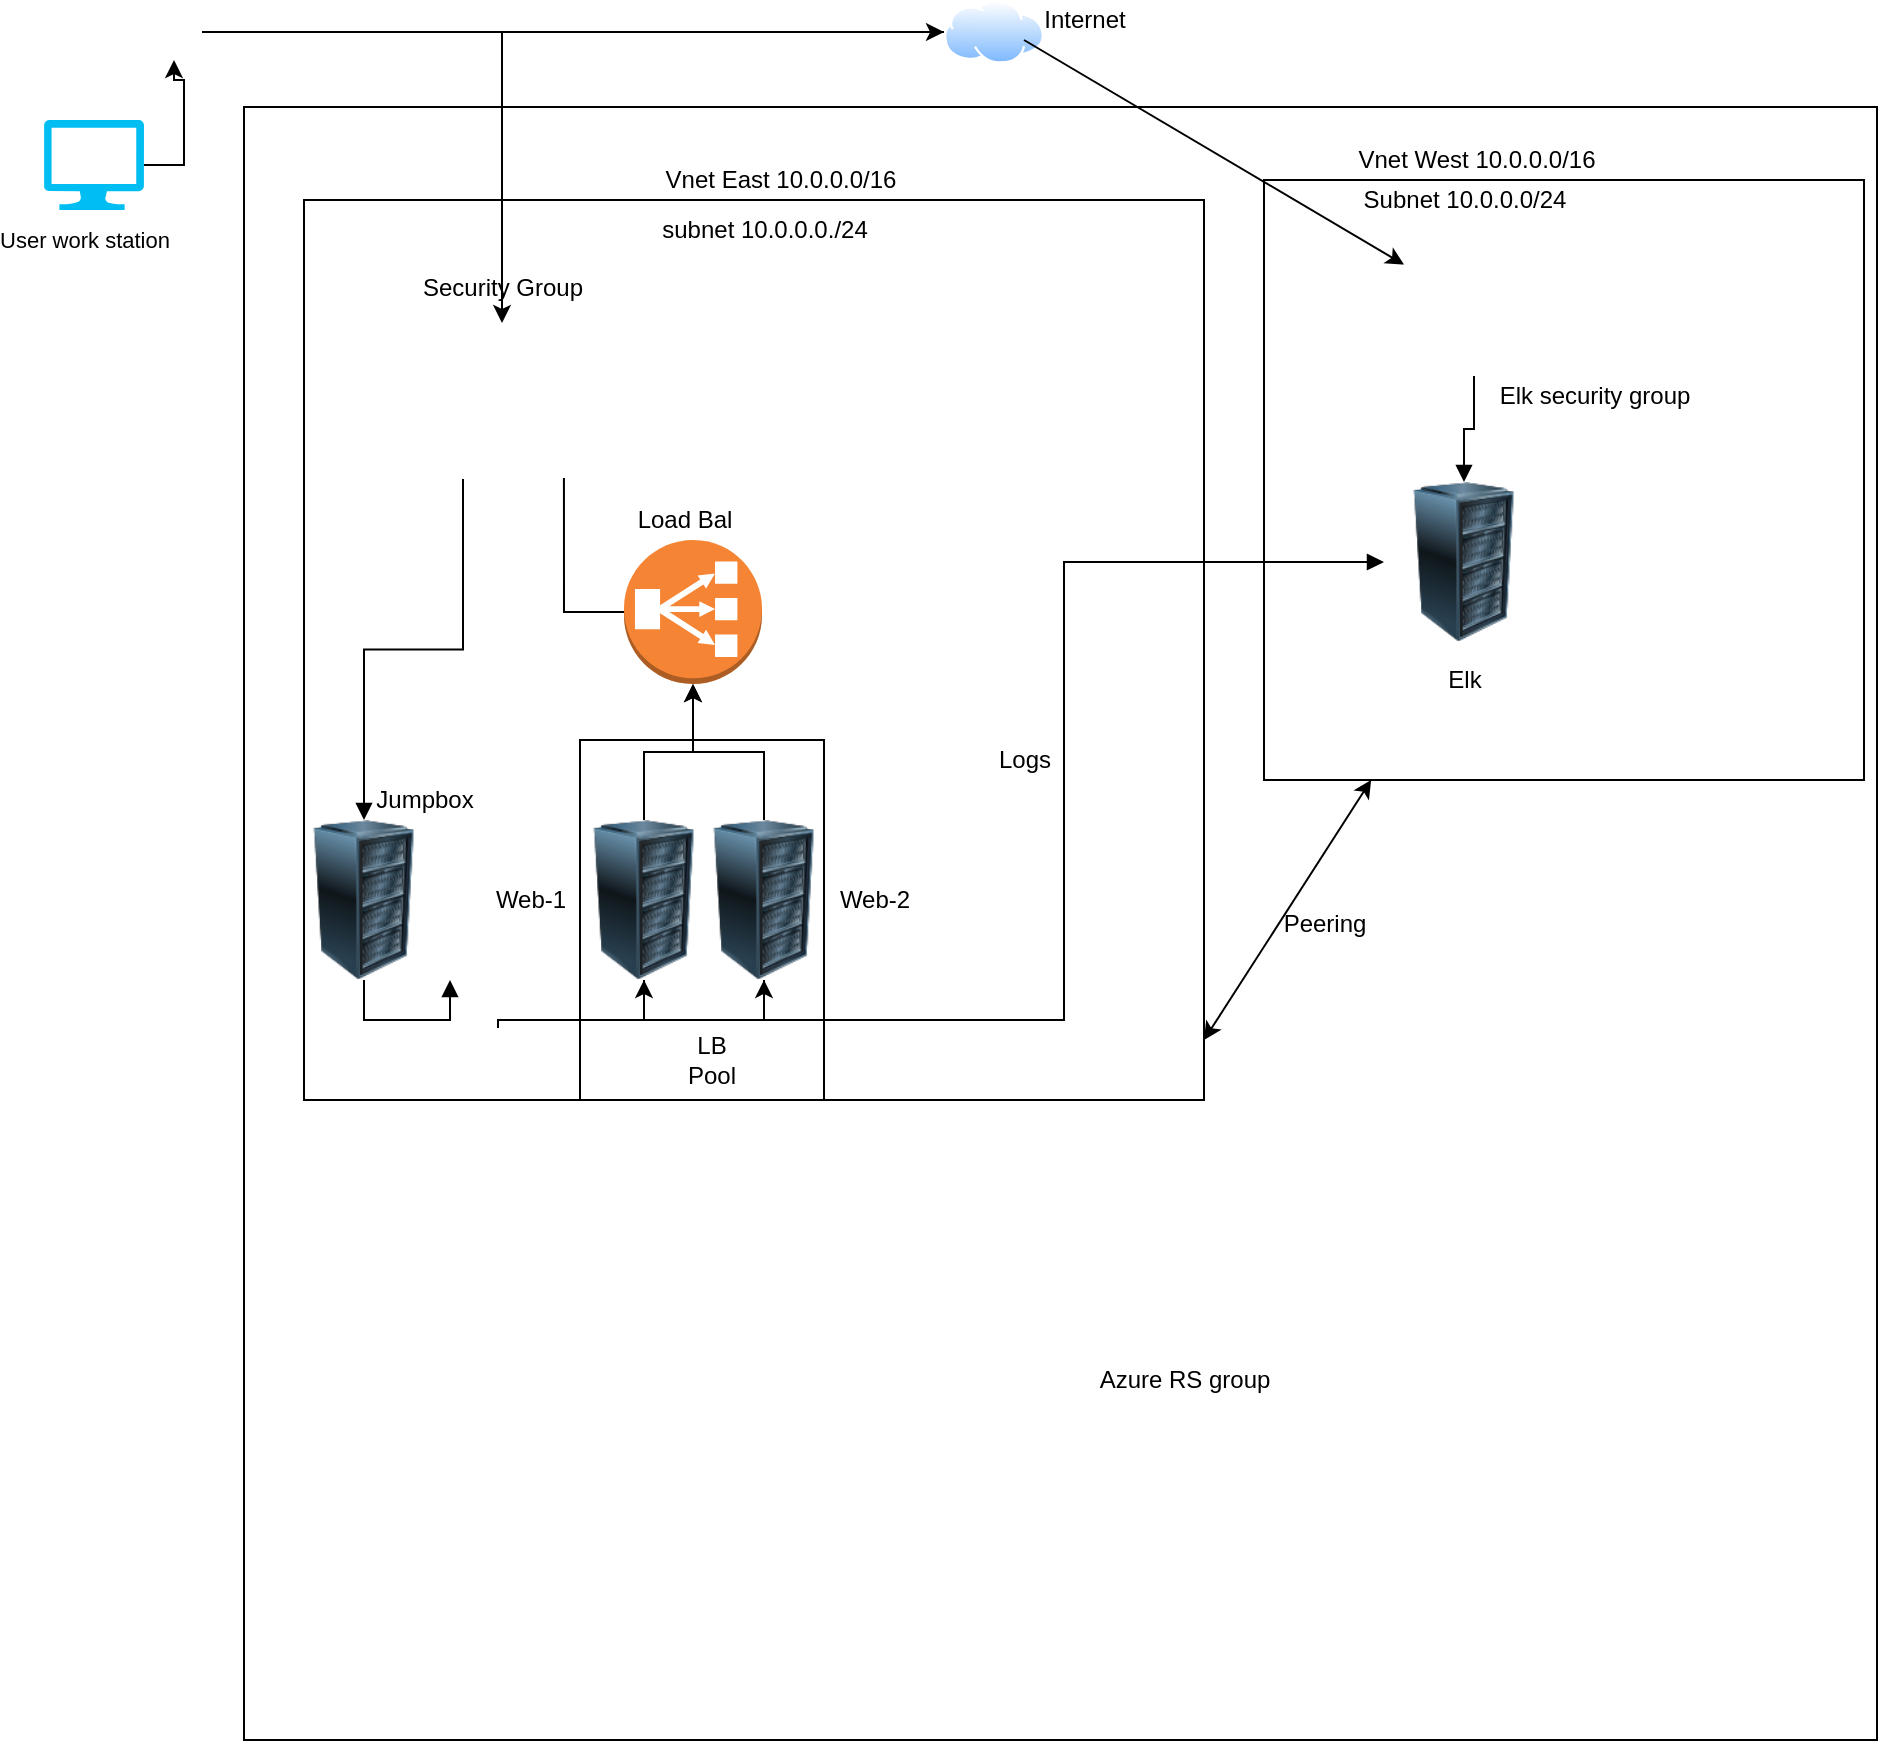 <mxfile version="14.4.4" type="google"><diagram id="-pOSI6KoN2Tm-fD0Ng3T" name="Page-1"><mxGraphModel dx="1647" dy="1070" grid="1" gridSize="10" guides="1" tooltips="1" connect="1" arrows="1" fold="1" page="1" pageScale="1" pageWidth="850" pageHeight="1100" math="0" shadow="0"><root><mxCell id="0"/><mxCell id="1" parent="0"/><mxCell id="_wCUddotwSFrcId45hf2-46" value="" style="whiteSpace=wrap;html=1;aspect=fixed;" vertex="1" parent="1"><mxGeometry x="120" y="63.5" width="816.5" height="816.5" as="geometry"/></mxCell><mxCell id="_wCUddotwSFrcId45hf2-52" value="" style="whiteSpace=wrap;html=1;aspect=fixed;fillColor=none;" vertex="1" parent="1"><mxGeometry x="630" y="100" width="300" height="300" as="geometry"/></mxCell><mxCell id="_wCUddotwSFrcId45hf2-48" value="" style="whiteSpace=wrap;html=1;aspect=fixed;fillColor=none;" vertex="1" parent="1"><mxGeometry x="150" y="110" width="450" height="450" as="geometry"/></mxCell><mxCell id="_wCUddotwSFrcId45hf2-28" value="" style="rounded=0;whiteSpace=wrap;html=1;fillColor=none;" vertex="1" parent="1"><mxGeometry x="288" y="380" width="122" height="180" as="geometry"/></mxCell><mxCell id="_wCUddotwSFrcId45hf2-10" value="" style="edgeStyle=orthogonalEdgeStyle;rounded=0;orthogonalLoop=1;jettySize=auto;html=1;" edge="1" parent="1" source="_wCUddotwSFrcId45hf2-35" target="_wCUddotwSFrcId45hf2-3"><mxGeometry relative="1" as="geometry"/></mxCell><mxCell id="_wCUddotwSFrcId45hf2-2" value="" style="verticalLabelPosition=bottom;html=1;verticalAlign=top;align=center;strokeColor=none;fillColor=#00BEF2;shape=mxgraph.azure.computer;pointerEvents=1;" vertex="1" parent="1"><mxGeometry x="20" y="70" width="50" height="45" as="geometry"/></mxCell><mxCell id="_wCUddotwSFrcId45hf2-11" value="" style="edgeStyle=orthogonalEdgeStyle;rounded=0;orthogonalLoop=1;jettySize=auto;html=1;" edge="1" parent="1" source="_wCUddotwSFrcId45hf2-3" target="_wCUddotwSFrcId45hf2-4"><mxGeometry relative="1" as="geometry"/></mxCell><mxCell id="_wCUddotwSFrcId45hf2-3" value="" style="aspect=fixed;perimeter=ellipsePerimeter;html=1;align=center;shadow=0;dashed=0;spacingTop=3;image;image=img/lib/active_directory/internet_cloud.svg;" vertex="1" parent="1"><mxGeometry x="470" y="10.25" width="50" height="31.5" as="geometry"/></mxCell><mxCell id="_wCUddotwSFrcId45hf2-4" value="" style="shape=image;html=1;verticalAlign=top;verticalLabelPosition=bottom;labelBackgroundColor=#ffffff;imageAspect=0;aspect=fixed;image=https://cdn2.iconfinder.com/data/icons/social-flat-buttons-3/512/ember-128.png" vertex="1" parent="1"><mxGeometry x="210" y="171.5" width="78" height="78" as="geometry"/></mxCell><mxCell id="_wCUddotwSFrcId45hf2-22" style="edgeStyle=orthogonalEdgeStyle;rounded=0;orthogonalLoop=1;jettySize=auto;html=1;entryX=0.897;entryY=0.994;entryDx=0;entryDy=0;entryPerimeter=0;endArrow=none;endFill=0;" edge="1" parent="1" source="_wCUddotwSFrcId45hf2-6" target="_wCUddotwSFrcId45hf2-4"><mxGeometry relative="1" as="geometry"/></mxCell><mxCell id="_wCUddotwSFrcId45hf2-6" value="" style="outlineConnect=0;dashed=0;verticalLabelPosition=bottom;verticalAlign=top;align=center;html=1;shape=mxgraph.aws3.classic_load_balancer;fillColor=#F58534;gradientColor=none;" vertex="1" parent="1"><mxGeometry x="310" y="280" width="69" height="72" as="geometry"/></mxCell><mxCell id="_wCUddotwSFrcId45hf2-16" value="" style="edgeStyle=orthogonalEdgeStyle;rounded=0;orthogonalLoop=1;jettySize=auto;html=1;" edge="1" parent="1" source="_wCUddotwSFrcId45hf2-8" target="_wCUddotwSFrcId45hf2-6"><mxGeometry relative="1" as="geometry"/></mxCell><mxCell id="_wCUddotwSFrcId45hf2-20" style="edgeStyle=orthogonalEdgeStyle;rounded=0;orthogonalLoop=1;jettySize=auto;html=1;entryX=0.5;entryY=1;entryDx=0;entryDy=0;" edge="1" parent="1" source="_wCUddotwSFrcId45hf2-8" target="_wCUddotwSFrcId45hf2-15"><mxGeometry relative="1" as="geometry"><Array as="points"><mxPoint x="320" y="520"/><mxPoint x="380" y="520"/></Array></mxGeometry></mxCell><mxCell id="_wCUddotwSFrcId45hf2-8" value="" style="image;html=1;image=img/lib/clip_art/computers/Server_Rack_128x128.png" vertex="1" parent="1"><mxGeometry x="280" y="420" width="80" height="80" as="geometry"/></mxCell><mxCell id="_wCUddotwSFrcId45hf2-18" style="edgeStyle=orthogonalEdgeStyle;rounded=0;orthogonalLoop=1;jettySize=auto;html=1;entryX=0.25;entryY=1;entryDx=0;entryDy=0;endArrow=none;endFill=0;startArrow=block;startFill=1;" edge="1" parent="1" source="_wCUddotwSFrcId45hf2-9" target="_wCUddotwSFrcId45hf2-4"><mxGeometry relative="1" as="geometry"/></mxCell><mxCell id="_wCUddotwSFrcId45hf2-33" value="User work station" style="edgeLabel;html=1;align=center;verticalAlign=middle;resizable=0;points=[];" vertex="1" connectable="0" parent="_wCUddotwSFrcId45hf2-18"><mxGeometry x="0.795" y="-1" relative="1" as="geometry"><mxPoint x="-190.5" y="-142.5" as="offset"/></mxGeometry></mxCell><mxCell id="_wCUddotwSFrcId45hf2-19" style="edgeStyle=orthogonalEdgeStyle;rounded=0;orthogonalLoop=1;jettySize=auto;html=1;entryX=0.5;entryY=1;entryDx=0;entryDy=0;exitX=1;exitY=0.5;exitDx=0;exitDy=0;" edge="1" parent="1" source="_wCUddotwSFrcId45hf2-42" target="_wCUddotwSFrcId45hf2-8"><mxGeometry relative="1" as="geometry"><mxPoint x="230" y="550" as="targetPoint"/><Array as="points"><mxPoint x="247" y="520"/><mxPoint x="320" y="520"/></Array></mxGeometry></mxCell><mxCell id="_wCUddotwSFrcId45hf2-45" value="" style="edgeStyle=orthogonalEdgeStyle;rounded=0;orthogonalLoop=1;jettySize=auto;html=1;startArrow=none;startFill=0;endArrow=block;endFill=1;" edge="1" parent="1" source="_wCUddotwSFrcId45hf2-9" target="_wCUddotwSFrcId45hf2-42"><mxGeometry relative="1" as="geometry"/></mxCell><mxCell id="_wCUddotwSFrcId45hf2-9" value="" style="image;html=1;image=img/lib/clip_art/computers/Server_Rack_128x128.png" vertex="1" parent="1"><mxGeometry x="140" y="420" width="80" height="80" as="geometry"/></mxCell><mxCell id="_wCUddotwSFrcId45hf2-12" value="" style="image;html=1;image=img/lib/clip_art/computers/Server_Rack_128x128.png" vertex="1" parent="1"><mxGeometry x="690" y="251" width="80" height="80" as="geometry"/></mxCell><mxCell id="_wCUddotwSFrcId45hf2-17" value="" style="edgeStyle=orthogonalEdgeStyle;rounded=0;orthogonalLoop=1;jettySize=auto;html=1;" edge="1" parent="1" source="_wCUddotwSFrcId45hf2-15" target="_wCUddotwSFrcId45hf2-6"><mxGeometry relative="1" as="geometry"/></mxCell><mxCell id="_wCUddotwSFrcId45hf2-24" style="edgeStyle=orthogonalEdgeStyle;rounded=0;orthogonalLoop=1;jettySize=auto;html=1;endArrow=block;endFill=1;" edge="1" parent="1" source="_wCUddotwSFrcId45hf2-15" target="_wCUddotwSFrcId45hf2-12"><mxGeometry relative="1" as="geometry"><Array as="points"><mxPoint x="380" y="520"/><mxPoint x="530" y="520"/></Array></mxGeometry></mxCell><mxCell id="_wCUddotwSFrcId45hf2-15" value="" style="image;html=1;image=img/lib/clip_art/computers/Server_Rack_128x128.png" vertex="1" parent="1"><mxGeometry x="340" y="420" width="80" height="80" as="geometry"/></mxCell><mxCell id="_wCUddotwSFrcId45hf2-31" value="LB Pool" style="text;html=1;strokeColor=none;fillColor=none;align=center;verticalAlign=middle;whiteSpace=wrap;rounded=0;" vertex="1" parent="1"><mxGeometry x="334" y="530" width="40" height="20" as="geometry"/></mxCell><mxCell id="_wCUddotwSFrcId45hf2-34" value="Internet" style="text;html=1;align=center;verticalAlign=middle;resizable=0;points=[];autosize=1;" vertex="1" parent="1"><mxGeometry x="510" y="10.25" width="60" height="20" as="geometry"/></mxCell><mxCell id="_wCUddotwSFrcId45hf2-35" value="" style="shape=image;html=1;verticalAlign=top;verticalLabelPosition=bottom;labelBackgroundColor=#ffffff;imageAspect=0;aspect=fixed;image=https://cdn2.iconfinder.com/data/icons/stilllife/48x48/filesystems/gnome-fs-ssh.png" vertex="1" parent="1"><mxGeometry x="71" y="12" width="28" height="28" as="geometry"/></mxCell><mxCell id="_wCUddotwSFrcId45hf2-36" value="" style="edgeStyle=orthogonalEdgeStyle;rounded=0;orthogonalLoop=1;jettySize=auto;html=1;" edge="1" parent="1" source="_wCUddotwSFrcId45hf2-2" target="_wCUddotwSFrcId45hf2-35"><mxGeometry relative="1" as="geometry"><mxPoint x="80" y="210.5" as="sourcePoint"/><mxPoint x="120.001" y="210.6" as="targetPoint"/></mxGeometry></mxCell><mxCell id="_wCUddotwSFrcId45hf2-37" value="Security Group" style="text;html=1;align=center;verticalAlign=middle;resizable=0;points=[];autosize=1;" vertex="1" parent="1"><mxGeometry x="199" y="143.5" width="100" height="20" as="geometry"/></mxCell><mxCell id="_wCUddotwSFrcId45hf2-42" value="" style="shape=image;html=1;verticalAlign=top;verticalLabelPosition=bottom;labelBackgroundColor=#ffffff;imageAspect=0;aspect=fixed;image=https://cdn2.iconfinder.com/data/icons/stilllife/48x48/filesystems/gnome-fs-ssh.png" vertex="1" parent="1"><mxGeometry x="199" y="500" width="48" height="48" as="geometry"/></mxCell><mxCell id="_wCUddotwSFrcId45hf2-47" value="Azure RS group" style="text;html=1;align=center;verticalAlign=middle;resizable=0;points=[];autosize=1;" vertex="1" parent="1"><mxGeometry x="540" y="690" width="100" height="20" as="geometry"/></mxCell><mxCell id="_wCUddotwSFrcId45hf2-49" value="Vnet East 10.0.0.0/16" style="text;html=1;align=center;verticalAlign=middle;resizable=0;points=[];autosize=1;" vertex="1" parent="1"><mxGeometry x="323.25" y="90" width="130" height="20" as="geometry"/></mxCell><mxCell id="_wCUddotwSFrcId45hf2-57" value="" style="edgeStyle=orthogonalEdgeStyle;rounded=0;orthogonalLoop=1;jettySize=auto;html=1;startArrow=none;startFill=0;endArrow=block;endFill=1;" edge="1" parent="1" source="_wCUddotwSFrcId45hf2-50" target="_wCUddotwSFrcId45hf2-12"><mxGeometry relative="1" as="geometry"/></mxCell><mxCell id="_wCUddotwSFrcId45hf2-50" value="" style="shape=image;html=1;verticalAlign=top;verticalLabelPosition=bottom;labelBackgroundColor=#ffffff;imageAspect=0;aspect=fixed;image=https://cdn2.iconfinder.com/data/icons/social-flat-buttons-3/512/ember-128.png" vertex="1" parent="1"><mxGeometry x="700" y="128" width="70" height="70" as="geometry"/></mxCell><mxCell id="_wCUddotwSFrcId45hf2-53" value="" style="endArrow=classic;startArrow=classic;html=1;" edge="1" parent="1" target="_wCUddotwSFrcId45hf2-52"><mxGeometry width="50" height="50" relative="1" as="geometry"><mxPoint x="600" y="530" as="sourcePoint"/><mxPoint x="650" y="480" as="targetPoint"/></mxGeometry></mxCell><mxCell id="_wCUddotwSFrcId45hf2-54" value="Peering" style="text;html=1;align=center;verticalAlign=middle;resizable=0;points=[];autosize=1;" vertex="1" parent="1"><mxGeometry x="630" y="461.75" width="60" height="20" as="geometry"/></mxCell><mxCell id="_wCUddotwSFrcId45hf2-55" value="" style="endArrow=classic;html=1;" edge="1" parent="1" target="_wCUddotwSFrcId45hf2-50"><mxGeometry width="50" height="50" relative="1" as="geometry"><mxPoint x="510" y="30" as="sourcePoint"/><mxPoint x="560" y="-20" as="targetPoint"/></mxGeometry></mxCell><mxCell id="_wCUddotwSFrcId45hf2-56" value="Vnet West 10.0.0.0/16" style="text;html=1;align=center;verticalAlign=middle;resizable=0;points=[];autosize=1;" vertex="1" parent="1"><mxGeometry x="671" y="80" width="130" height="20" as="geometry"/></mxCell><mxCell id="_wCUddotwSFrcId45hf2-58" value="Logs" style="text;html=1;align=center;verticalAlign=middle;resizable=0;points=[];autosize=1;" vertex="1" parent="1"><mxGeometry x="490" y="380" width="40" height="20" as="geometry"/></mxCell><mxCell id="_wCUddotwSFrcId45hf2-59" value="Elk security group" style="text;html=1;align=center;verticalAlign=middle;resizable=0;points=[];autosize=1;" vertex="1" parent="1"><mxGeometry x="740" y="198" width="110" height="20" as="geometry"/></mxCell><mxCell id="_wCUddotwSFrcId45hf2-60" value="Elk" style="text;html=1;align=center;verticalAlign=middle;resizable=0;points=[];autosize=1;" vertex="1" parent="1"><mxGeometry x="715" y="340" width="30" height="20" as="geometry"/></mxCell><mxCell id="_wCUddotwSFrcId45hf2-61" value="Web-2" style="text;html=1;align=center;verticalAlign=middle;resizable=0;points=[];autosize=1;" vertex="1" parent="1"><mxGeometry x="410" y="450" width="50" height="20" as="geometry"/></mxCell><mxCell id="_wCUddotwSFrcId45hf2-62" value="Web-1" style="text;html=1;align=center;verticalAlign=middle;resizable=0;points=[];autosize=1;" vertex="1" parent="1"><mxGeometry x="238" y="450" width="50" height="20" as="geometry"/></mxCell><mxCell id="_wCUddotwSFrcId45hf2-63" value="Load Bal" style="text;html=1;align=center;verticalAlign=middle;resizable=0;points=[];autosize=1;" vertex="1" parent="1"><mxGeometry x="310" y="260" width="60" height="20" as="geometry"/></mxCell><mxCell id="_wCUddotwSFrcId45hf2-64" value="Jumpbox" style="text;html=1;align=center;verticalAlign=middle;resizable=0;points=[];autosize=1;" vertex="1" parent="1"><mxGeometry x="180" y="400" width="60" height="20" as="geometry"/></mxCell><mxCell id="_wCUddotwSFrcId45hf2-65" value="subnet 10.0.0.0./24" style="text;html=1;align=center;verticalAlign=middle;resizable=0;points=[];autosize=1;" vertex="1" parent="1"><mxGeometry x="320" y="115" width="120" height="20" as="geometry"/></mxCell><mxCell id="_wCUddotwSFrcId45hf2-66" value="Subnet 10.0.0.0/24" style="text;html=1;align=center;verticalAlign=middle;resizable=0;points=[];autosize=1;" vertex="1" parent="1"><mxGeometry x="670" y="100" width="120" height="20" as="geometry"/></mxCell></root></mxGraphModel></diagram></mxfile>